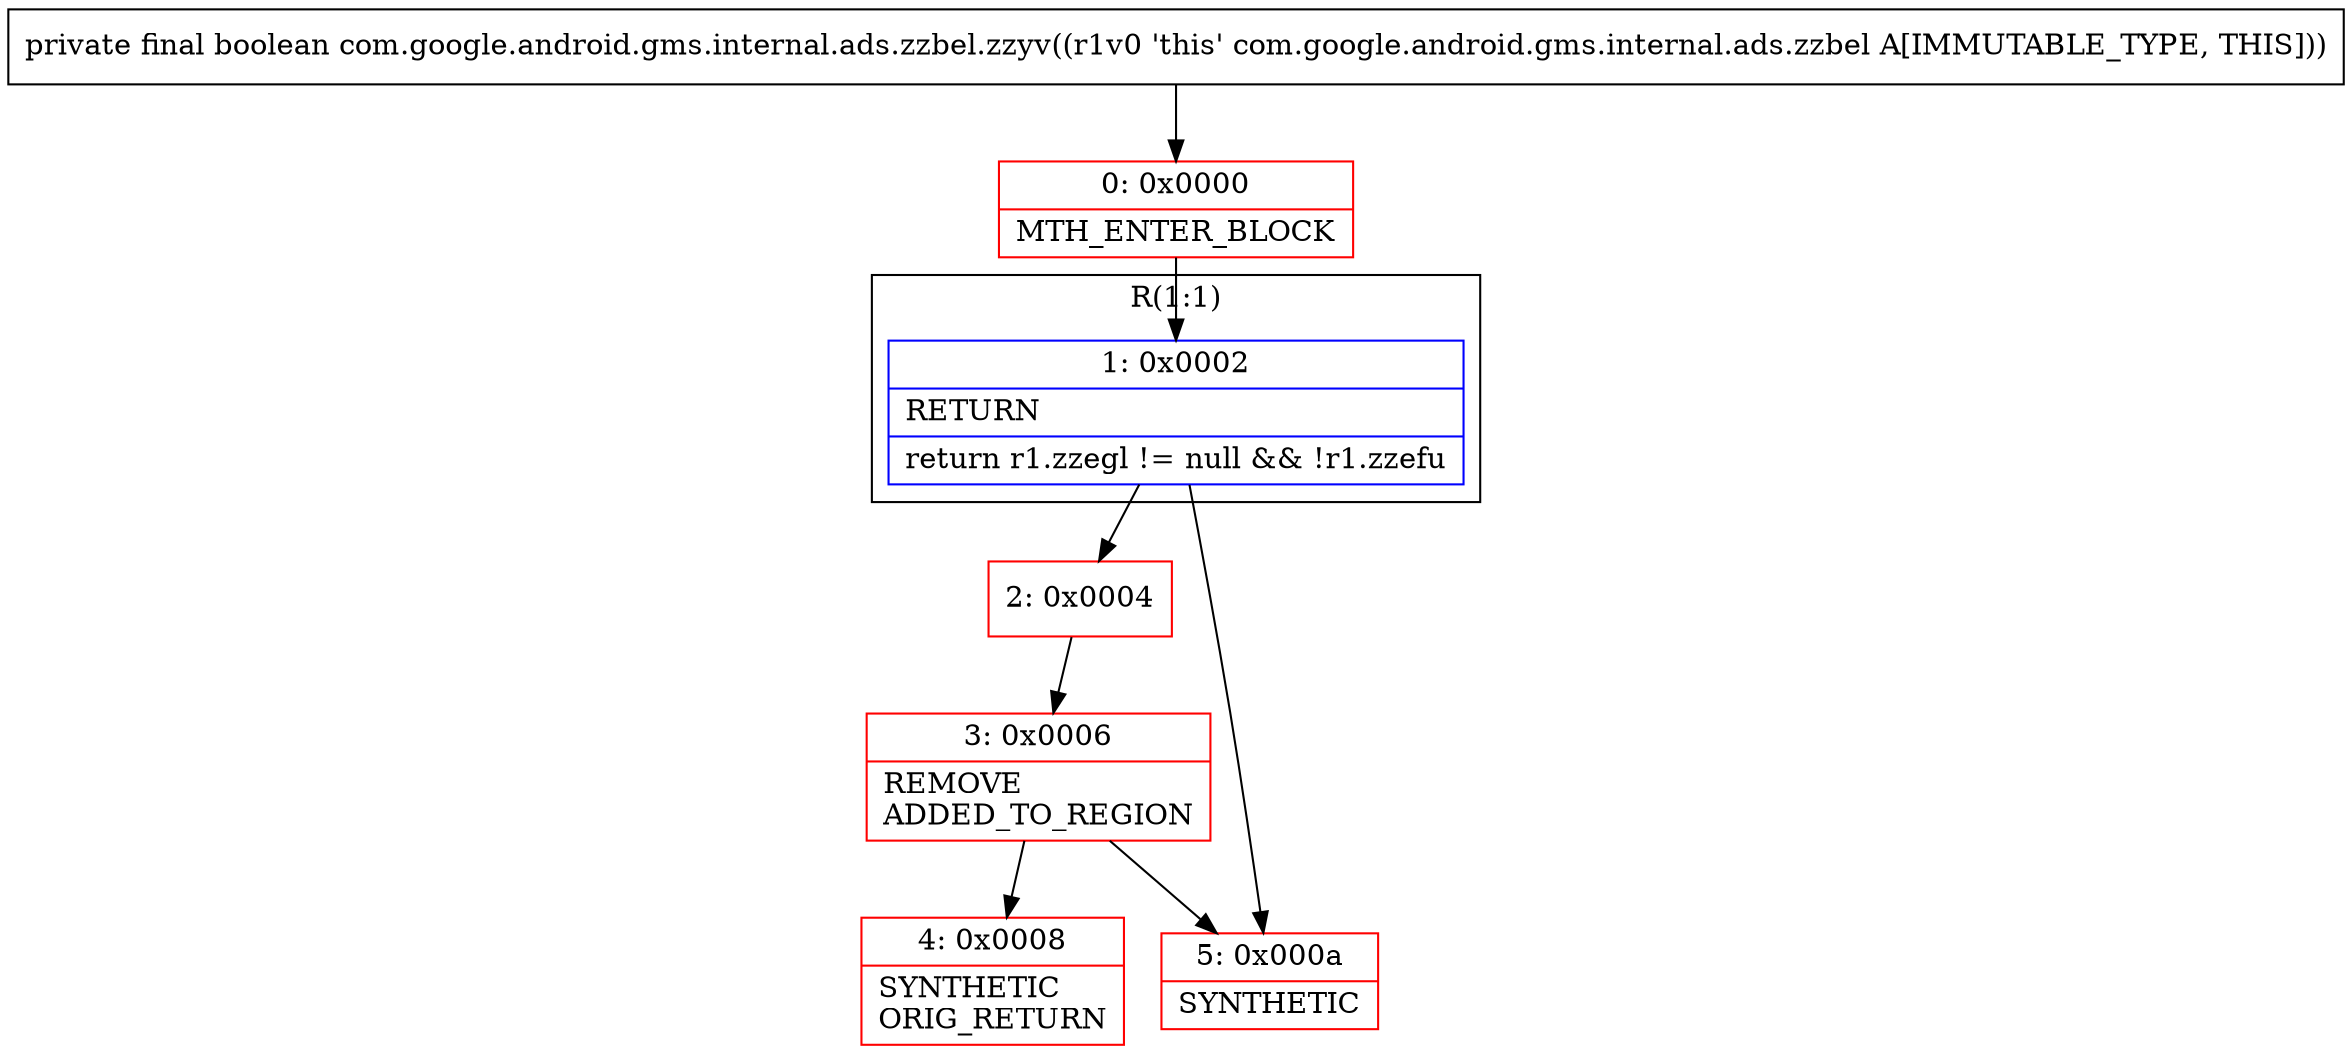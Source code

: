 digraph "CFG forcom.google.android.gms.internal.ads.zzbel.zzyv()Z" {
subgraph cluster_Region_1066826840 {
label = "R(1:1)";
node [shape=record,color=blue];
Node_1 [shape=record,label="{1\:\ 0x0002|RETURN\l|return r1.zzegl != null && !r1.zzefu\l}"];
}
Node_0 [shape=record,color=red,label="{0\:\ 0x0000|MTH_ENTER_BLOCK\l}"];
Node_2 [shape=record,color=red,label="{2\:\ 0x0004}"];
Node_3 [shape=record,color=red,label="{3\:\ 0x0006|REMOVE\lADDED_TO_REGION\l}"];
Node_4 [shape=record,color=red,label="{4\:\ 0x0008|SYNTHETIC\lORIG_RETURN\l}"];
Node_5 [shape=record,color=red,label="{5\:\ 0x000a|SYNTHETIC\l}"];
MethodNode[shape=record,label="{private final boolean com.google.android.gms.internal.ads.zzbel.zzyv((r1v0 'this' com.google.android.gms.internal.ads.zzbel A[IMMUTABLE_TYPE, THIS])) }"];
MethodNode -> Node_0;
Node_1 -> Node_2;
Node_1 -> Node_5;
Node_0 -> Node_1;
Node_2 -> Node_3;
Node_3 -> Node_4;
Node_3 -> Node_5;
}

